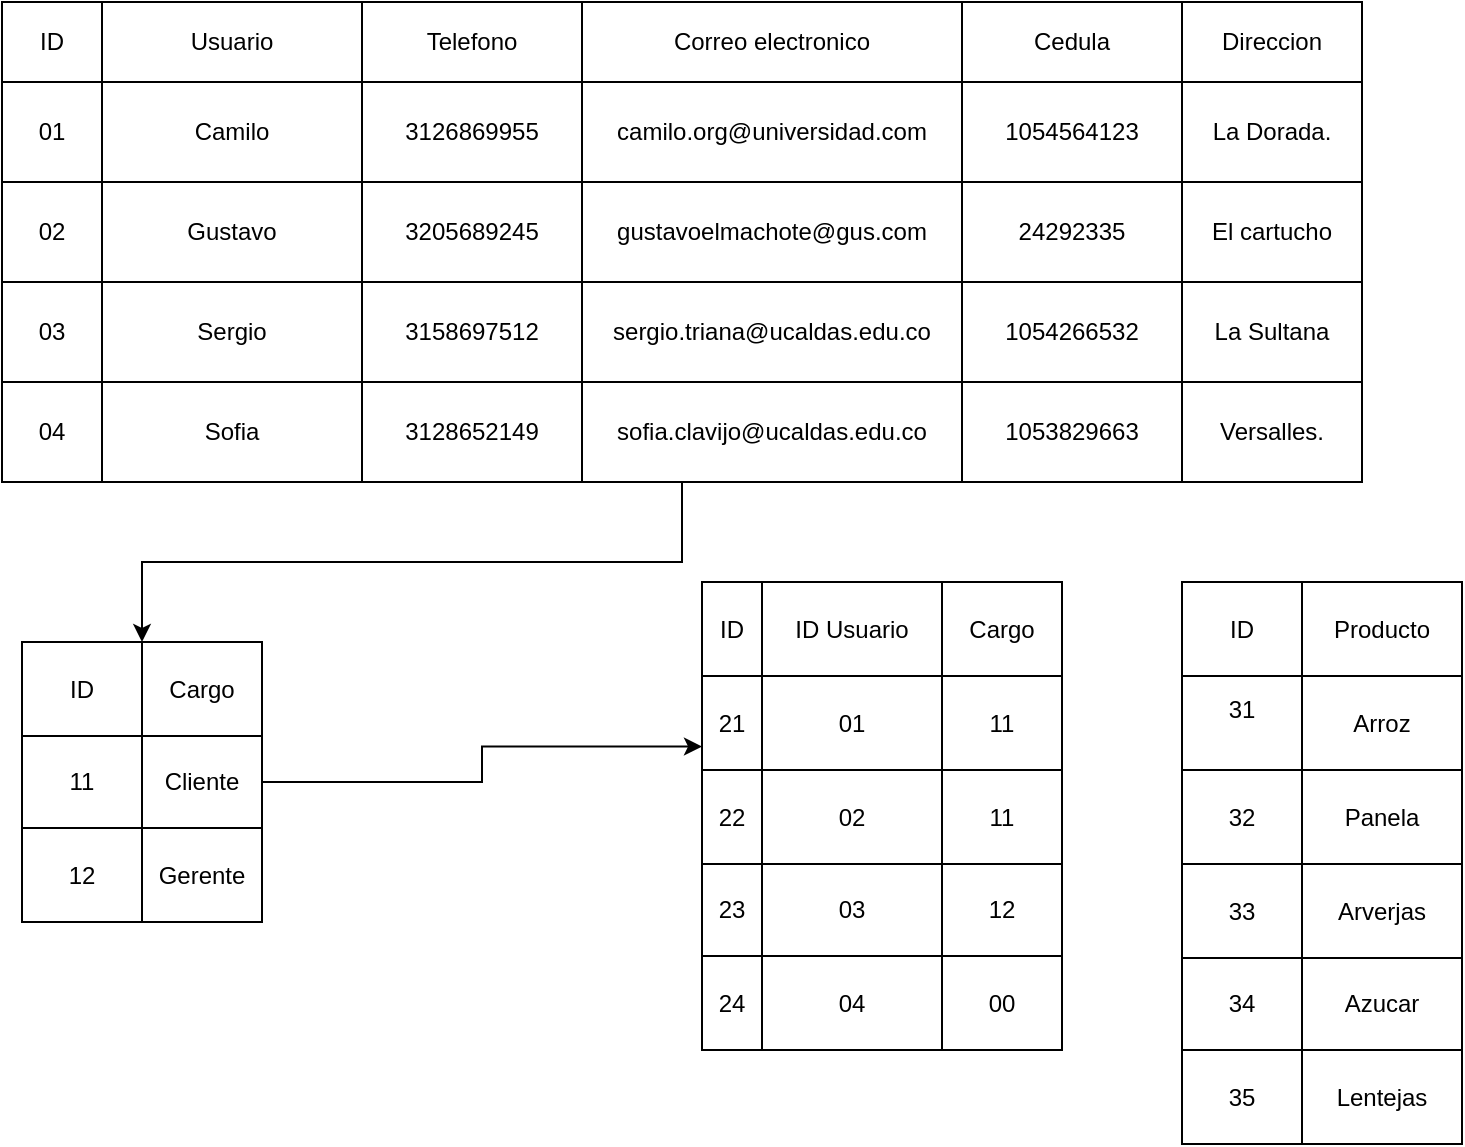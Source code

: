 <mxfile version="24.7.10">
  <diagram name="Page-1" id="NOJxVdfJjASyXwEyhoHP">
    <mxGraphModel dx="1461" dy="725" grid="1" gridSize="10" guides="1" tooltips="1" connect="1" arrows="1" fold="1" page="1" pageScale="1" pageWidth="850" pageHeight="1100" math="0" shadow="0">
      <root>
        <mxCell id="0" />
        <mxCell id="1" parent="0" />
        <mxCell id="BoHIJbJWgFmrZiPNM--F-248" value="" style="childLayout=tableLayout;recursiveResize=0;shadow=0;fillColor=none;" parent="1" vertex="1">
          <mxGeometry x="10" y="10" width="680" height="240" as="geometry" />
        </mxCell>
        <mxCell id="BoHIJbJWgFmrZiPNM--F-249" value="" style="shape=tableRow;horizontal=0;startSize=0;swimlaneHead=0;swimlaneBody=0;top=0;left=0;bottom=0;right=0;dropTarget=0;collapsible=0;recursiveResize=0;expand=0;fontStyle=0;fillColor=none;strokeColor=inherit;" parent="BoHIJbJWgFmrZiPNM--F-248" vertex="1">
          <mxGeometry width="680" height="40" as="geometry" />
        </mxCell>
        <mxCell id="BoHIJbJWgFmrZiPNM--F-269" value="ID" style="connectable=0;recursiveResize=0;strokeColor=inherit;fillColor=none;align=center;whiteSpace=wrap;html=1;" parent="BoHIJbJWgFmrZiPNM--F-249" vertex="1">
          <mxGeometry width="50" height="40" as="geometry">
            <mxRectangle width="50" height="40" as="alternateBounds" />
          </mxGeometry>
        </mxCell>
        <mxCell id="BoHIJbJWgFmrZiPNM--F-265" value="Usuario" style="connectable=0;recursiveResize=0;strokeColor=inherit;fillColor=none;align=center;whiteSpace=wrap;html=1;" parent="BoHIJbJWgFmrZiPNM--F-249" vertex="1">
          <mxGeometry x="50" width="130" height="40" as="geometry">
            <mxRectangle width="130" height="40" as="alternateBounds" />
          </mxGeometry>
        </mxCell>
        <mxCell id="BoHIJbJWgFmrZiPNM--F-250" value="Telefono" style="connectable=0;recursiveResize=0;strokeColor=inherit;fillColor=none;align=center;whiteSpace=wrap;html=1;" parent="BoHIJbJWgFmrZiPNM--F-249" vertex="1">
          <mxGeometry x="180" width="110" height="40" as="geometry">
            <mxRectangle width="110" height="40" as="alternateBounds" />
          </mxGeometry>
        </mxCell>
        <mxCell id="BoHIJbJWgFmrZiPNM--F-251" value="Correo electronico" style="connectable=0;recursiveResize=0;strokeColor=inherit;fillColor=none;align=center;whiteSpace=wrap;html=1;" parent="BoHIJbJWgFmrZiPNM--F-249" vertex="1">
          <mxGeometry x="290" width="190" height="40" as="geometry">
            <mxRectangle width="190" height="40" as="alternateBounds" />
          </mxGeometry>
        </mxCell>
        <mxCell id="BoHIJbJWgFmrZiPNM--F-279" value="Cedula" style="connectable=0;recursiveResize=0;strokeColor=inherit;fillColor=none;align=center;whiteSpace=wrap;html=1;" parent="BoHIJbJWgFmrZiPNM--F-249" vertex="1">
          <mxGeometry x="480" width="110" height="40" as="geometry">
            <mxRectangle width="110" height="40" as="alternateBounds" />
          </mxGeometry>
        </mxCell>
        <mxCell id="BoHIJbJWgFmrZiPNM--F-252" value="Direccion" style="connectable=0;recursiveResize=0;strokeColor=inherit;fillColor=none;align=center;whiteSpace=wrap;html=1;" parent="BoHIJbJWgFmrZiPNM--F-249" vertex="1">
          <mxGeometry x="590" width="90" height="40" as="geometry">
            <mxRectangle width="90" height="40" as="alternateBounds" />
          </mxGeometry>
        </mxCell>
        <mxCell id="BoHIJbJWgFmrZiPNM--F-253" style="shape=tableRow;horizontal=0;startSize=0;swimlaneHead=0;swimlaneBody=0;top=0;left=0;bottom=0;right=0;dropTarget=0;collapsible=0;recursiveResize=0;expand=0;fontStyle=0;fillColor=none;strokeColor=inherit;" parent="BoHIJbJWgFmrZiPNM--F-248" vertex="1">
          <mxGeometry y="40" width="680" height="50" as="geometry" />
        </mxCell>
        <mxCell id="BoHIJbJWgFmrZiPNM--F-270" value="01" style="connectable=0;recursiveResize=0;strokeColor=inherit;fillColor=none;align=center;whiteSpace=wrap;html=1;" parent="BoHIJbJWgFmrZiPNM--F-253" vertex="1">
          <mxGeometry width="50" height="50" as="geometry">
            <mxRectangle width="50" height="50" as="alternateBounds" />
          </mxGeometry>
        </mxCell>
        <mxCell id="BoHIJbJWgFmrZiPNM--F-266" value="Camilo" style="connectable=0;recursiveResize=0;strokeColor=inherit;fillColor=none;align=center;whiteSpace=wrap;html=1;" parent="BoHIJbJWgFmrZiPNM--F-253" vertex="1">
          <mxGeometry x="50" width="130" height="50" as="geometry">
            <mxRectangle width="130" height="50" as="alternateBounds" />
          </mxGeometry>
        </mxCell>
        <mxCell id="BoHIJbJWgFmrZiPNM--F-254" value="3126869955" style="connectable=0;recursiveResize=0;strokeColor=inherit;fillColor=none;align=center;whiteSpace=wrap;html=1;" parent="BoHIJbJWgFmrZiPNM--F-253" vertex="1">
          <mxGeometry x="180" width="110" height="50" as="geometry">
            <mxRectangle width="110" height="50" as="alternateBounds" />
          </mxGeometry>
        </mxCell>
        <mxCell id="BoHIJbJWgFmrZiPNM--F-255" value="camilo.org@universidad.com" style="connectable=0;recursiveResize=0;strokeColor=inherit;fillColor=none;align=center;whiteSpace=wrap;html=1;" parent="BoHIJbJWgFmrZiPNM--F-253" vertex="1">
          <mxGeometry x="290" width="190" height="50" as="geometry">
            <mxRectangle width="190" height="50" as="alternateBounds" />
          </mxGeometry>
        </mxCell>
        <mxCell id="BoHIJbJWgFmrZiPNM--F-280" value="1054564123" style="connectable=0;recursiveResize=0;strokeColor=inherit;fillColor=none;align=center;whiteSpace=wrap;html=1;" parent="BoHIJbJWgFmrZiPNM--F-253" vertex="1">
          <mxGeometry x="480" width="110" height="50" as="geometry">
            <mxRectangle width="110" height="50" as="alternateBounds" />
          </mxGeometry>
        </mxCell>
        <mxCell id="BoHIJbJWgFmrZiPNM--F-256" value="La Dorada." style="connectable=0;recursiveResize=0;strokeColor=inherit;fillColor=none;align=center;whiteSpace=wrap;html=1;" parent="BoHIJbJWgFmrZiPNM--F-253" vertex="1">
          <mxGeometry x="590" width="90" height="50" as="geometry">
            <mxRectangle width="90" height="50" as="alternateBounds" />
          </mxGeometry>
        </mxCell>
        <mxCell id="BoHIJbJWgFmrZiPNM--F-273" style="shape=tableRow;horizontal=0;startSize=0;swimlaneHead=0;swimlaneBody=0;top=0;left=0;bottom=0;right=0;dropTarget=0;collapsible=0;recursiveResize=0;expand=0;fontStyle=0;fillColor=none;strokeColor=inherit;" parent="BoHIJbJWgFmrZiPNM--F-248" vertex="1">
          <mxGeometry y="90" width="680" height="50" as="geometry" />
        </mxCell>
        <mxCell id="BoHIJbJWgFmrZiPNM--F-274" value="02" style="connectable=0;recursiveResize=0;strokeColor=inherit;fillColor=none;align=center;whiteSpace=wrap;html=1;" parent="BoHIJbJWgFmrZiPNM--F-273" vertex="1">
          <mxGeometry width="50" height="50" as="geometry">
            <mxRectangle width="50" height="50" as="alternateBounds" />
          </mxGeometry>
        </mxCell>
        <mxCell id="BoHIJbJWgFmrZiPNM--F-275" value="Gustavo" style="connectable=0;recursiveResize=0;strokeColor=inherit;fillColor=none;align=center;whiteSpace=wrap;html=1;" parent="BoHIJbJWgFmrZiPNM--F-273" vertex="1">
          <mxGeometry x="50" width="130" height="50" as="geometry">
            <mxRectangle width="130" height="50" as="alternateBounds" />
          </mxGeometry>
        </mxCell>
        <mxCell id="BoHIJbJWgFmrZiPNM--F-276" value="3205689245" style="connectable=0;recursiveResize=0;strokeColor=inherit;fillColor=none;align=center;whiteSpace=wrap;html=1;" parent="BoHIJbJWgFmrZiPNM--F-273" vertex="1">
          <mxGeometry x="180" width="110" height="50" as="geometry">
            <mxRectangle width="110" height="50" as="alternateBounds" />
          </mxGeometry>
        </mxCell>
        <mxCell id="BoHIJbJWgFmrZiPNM--F-277" value="gustavoelmachote@gus.com" style="connectable=0;recursiveResize=0;strokeColor=inherit;fillColor=none;align=center;whiteSpace=wrap;html=1;" parent="BoHIJbJWgFmrZiPNM--F-273" vertex="1">
          <mxGeometry x="290" width="190" height="50" as="geometry">
            <mxRectangle width="190" height="50" as="alternateBounds" />
          </mxGeometry>
        </mxCell>
        <mxCell id="BoHIJbJWgFmrZiPNM--F-281" value="24292335" style="connectable=0;recursiveResize=0;strokeColor=inherit;fillColor=none;align=center;whiteSpace=wrap;html=1;" parent="BoHIJbJWgFmrZiPNM--F-273" vertex="1">
          <mxGeometry x="480" width="110" height="50" as="geometry">
            <mxRectangle width="110" height="50" as="alternateBounds" />
          </mxGeometry>
        </mxCell>
        <mxCell id="BoHIJbJWgFmrZiPNM--F-278" value="El cartucho" style="connectable=0;recursiveResize=0;strokeColor=inherit;fillColor=none;align=center;whiteSpace=wrap;html=1;" parent="BoHIJbJWgFmrZiPNM--F-273" vertex="1">
          <mxGeometry x="590" width="90" height="50" as="geometry">
            <mxRectangle width="90" height="50" as="alternateBounds" />
          </mxGeometry>
        </mxCell>
        <mxCell id="BoHIJbJWgFmrZiPNM--F-257" style="shape=tableRow;horizontal=0;startSize=0;swimlaneHead=0;swimlaneBody=0;top=0;left=0;bottom=0;right=0;dropTarget=0;collapsible=0;recursiveResize=0;expand=0;fontStyle=0;fillColor=none;strokeColor=inherit;" parent="BoHIJbJWgFmrZiPNM--F-248" vertex="1">
          <mxGeometry y="140" width="680" height="50" as="geometry" />
        </mxCell>
        <mxCell id="BoHIJbJWgFmrZiPNM--F-271" value="03" style="connectable=0;recursiveResize=0;strokeColor=inherit;fillColor=none;align=center;whiteSpace=wrap;html=1;" parent="BoHIJbJWgFmrZiPNM--F-257" vertex="1">
          <mxGeometry width="50" height="50" as="geometry">
            <mxRectangle width="50" height="50" as="alternateBounds" />
          </mxGeometry>
        </mxCell>
        <mxCell id="BoHIJbJWgFmrZiPNM--F-267" value="Sergio" style="connectable=0;recursiveResize=0;strokeColor=inherit;fillColor=none;align=center;whiteSpace=wrap;html=1;" parent="BoHIJbJWgFmrZiPNM--F-257" vertex="1">
          <mxGeometry x="50" width="130" height="50" as="geometry">
            <mxRectangle width="130" height="50" as="alternateBounds" />
          </mxGeometry>
        </mxCell>
        <mxCell id="BoHIJbJWgFmrZiPNM--F-258" value="3158697512" style="connectable=0;recursiveResize=0;strokeColor=inherit;fillColor=none;align=center;whiteSpace=wrap;html=1;" parent="BoHIJbJWgFmrZiPNM--F-257" vertex="1">
          <mxGeometry x="180" width="110" height="50" as="geometry">
            <mxRectangle width="110" height="50" as="alternateBounds" />
          </mxGeometry>
        </mxCell>
        <mxCell id="BoHIJbJWgFmrZiPNM--F-259" value="sergio.triana@ucaldas.edu.co" style="connectable=0;recursiveResize=0;strokeColor=inherit;fillColor=none;align=center;whiteSpace=wrap;html=1;" parent="BoHIJbJWgFmrZiPNM--F-257" vertex="1">
          <mxGeometry x="290" width="190" height="50" as="geometry">
            <mxRectangle width="190" height="50" as="alternateBounds" />
          </mxGeometry>
        </mxCell>
        <mxCell id="BoHIJbJWgFmrZiPNM--F-282" value="1054266532" style="connectable=0;recursiveResize=0;strokeColor=inherit;fillColor=none;align=center;whiteSpace=wrap;html=1;" parent="BoHIJbJWgFmrZiPNM--F-257" vertex="1">
          <mxGeometry x="480" width="110" height="50" as="geometry">
            <mxRectangle width="110" height="50" as="alternateBounds" />
          </mxGeometry>
        </mxCell>
        <mxCell id="BoHIJbJWgFmrZiPNM--F-260" value="La Sultana" style="connectable=0;recursiveResize=0;strokeColor=inherit;fillColor=none;align=center;whiteSpace=wrap;html=1;" parent="BoHIJbJWgFmrZiPNM--F-257" vertex="1">
          <mxGeometry x="590" width="90" height="50" as="geometry">
            <mxRectangle width="90" height="50" as="alternateBounds" />
          </mxGeometry>
        </mxCell>
        <mxCell id="BoHIJbJWgFmrZiPNM--F-261" style="shape=tableRow;horizontal=0;startSize=0;swimlaneHead=0;swimlaneBody=0;top=0;left=0;bottom=0;right=0;dropTarget=0;collapsible=0;recursiveResize=0;expand=0;fontStyle=0;fillColor=none;strokeColor=inherit;" parent="BoHIJbJWgFmrZiPNM--F-248" vertex="1">
          <mxGeometry y="190" width="680" height="50" as="geometry" />
        </mxCell>
        <mxCell id="BoHIJbJWgFmrZiPNM--F-272" value="04" style="connectable=0;recursiveResize=0;strokeColor=inherit;fillColor=none;align=center;whiteSpace=wrap;html=1;" parent="BoHIJbJWgFmrZiPNM--F-261" vertex="1">
          <mxGeometry width="50" height="50" as="geometry">
            <mxRectangle width="50" height="50" as="alternateBounds" />
          </mxGeometry>
        </mxCell>
        <mxCell id="BoHIJbJWgFmrZiPNM--F-268" value="Sofia" style="connectable=0;recursiveResize=0;strokeColor=inherit;fillColor=none;align=center;whiteSpace=wrap;html=1;" parent="BoHIJbJWgFmrZiPNM--F-261" vertex="1">
          <mxGeometry x="50" width="130" height="50" as="geometry">
            <mxRectangle width="130" height="50" as="alternateBounds" />
          </mxGeometry>
        </mxCell>
        <mxCell id="BoHIJbJWgFmrZiPNM--F-262" value="3128652149" style="connectable=0;recursiveResize=0;strokeColor=inherit;fillColor=none;align=center;whiteSpace=wrap;html=1;" parent="BoHIJbJWgFmrZiPNM--F-261" vertex="1">
          <mxGeometry x="180" width="110" height="50" as="geometry">
            <mxRectangle width="110" height="50" as="alternateBounds" />
          </mxGeometry>
        </mxCell>
        <mxCell id="BoHIJbJWgFmrZiPNM--F-263" value="sofia.clavijo@ucaldas.edu.co" style="connectable=0;recursiveResize=0;strokeColor=inherit;fillColor=none;align=center;whiteSpace=wrap;html=1;" parent="BoHIJbJWgFmrZiPNM--F-261" vertex="1">
          <mxGeometry x="290" width="190" height="50" as="geometry">
            <mxRectangle width="190" height="50" as="alternateBounds" />
          </mxGeometry>
        </mxCell>
        <mxCell id="BoHIJbJWgFmrZiPNM--F-283" value="1053829663" style="connectable=0;recursiveResize=0;strokeColor=inherit;fillColor=none;align=center;whiteSpace=wrap;html=1;" parent="BoHIJbJWgFmrZiPNM--F-261" vertex="1">
          <mxGeometry x="480" width="110" height="50" as="geometry">
            <mxRectangle width="110" height="50" as="alternateBounds" />
          </mxGeometry>
        </mxCell>
        <mxCell id="BoHIJbJWgFmrZiPNM--F-264" value="Versalles." style="connectable=0;recursiveResize=0;strokeColor=inherit;fillColor=none;align=center;whiteSpace=wrap;html=1;" parent="BoHIJbJWgFmrZiPNM--F-261" vertex="1">
          <mxGeometry x="590" width="90" height="50" as="geometry">
            <mxRectangle width="90" height="50" as="alternateBounds" />
          </mxGeometry>
        </mxCell>
        <mxCell id="BoHIJbJWgFmrZiPNM--F-284" value="" style="childLayout=tableLayout;recursiveResize=0;shadow=0;fillColor=none;" parent="1" vertex="1">
          <mxGeometry x="20" y="330" width="120" height="140" as="geometry" />
        </mxCell>
        <mxCell id="BoHIJbJWgFmrZiPNM--F-285" value="" style="shape=tableRow;horizontal=0;startSize=0;swimlaneHead=0;swimlaneBody=0;top=0;left=0;bottom=0;right=0;dropTarget=0;collapsible=0;recursiveResize=0;expand=0;fontStyle=0;fillColor=none;strokeColor=inherit;" parent="BoHIJbJWgFmrZiPNM--F-284" vertex="1">
          <mxGeometry width="120" height="47" as="geometry" />
        </mxCell>
        <mxCell id="BoHIJbJWgFmrZiPNM--F-287" value="ID" style="connectable=0;recursiveResize=0;strokeColor=inherit;fillColor=none;align=center;whiteSpace=wrap;html=1;" parent="BoHIJbJWgFmrZiPNM--F-285" vertex="1">
          <mxGeometry width="60" height="47" as="geometry">
            <mxRectangle width="60" height="47" as="alternateBounds" />
          </mxGeometry>
        </mxCell>
        <mxCell id="BoHIJbJWgFmrZiPNM--F-288" value="Cargo" style="connectable=0;recursiveResize=0;strokeColor=inherit;fillColor=none;align=center;whiteSpace=wrap;html=1;" parent="BoHIJbJWgFmrZiPNM--F-285" vertex="1">
          <mxGeometry x="60" width="60" height="47" as="geometry">
            <mxRectangle width="60" height="47" as="alternateBounds" />
          </mxGeometry>
        </mxCell>
        <mxCell id="BoHIJbJWgFmrZiPNM--F-289" style="shape=tableRow;horizontal=0;startSize=0;swimlaneHead=0;swimlaneBody=0;top=0;left=0;bottom=0;right=0;dropTarget=0;collapsible=0;recursiveResize=0;expand=0;fontStyle=0;fillColor=none;strokeColor=inherit;" parent="BoHIJbJWgFmrZiPNM--F-284" vertex="1">
          <mxGeometry y="47" width="120" height="46" as="geometry" />
        </mxCell>
        <mxCell id="BoHIJbJWgFmrZiPNM--F-291" value="11" style="connectable=0;recursiveResize=0;strokeColor=inherit;fillColor=none;align=center;whiteSpace=wrap;html=1;" parent="BoHIJbJWgFmrZiPNM--F-289" vertex="1">
          <mxGeometry width="60" height="46" as="geometry">
            <mxRectangle width="60" height="46" as="alternateBounds" />
          </mxGeometry>
        </mxCell>
        <mxCell id="BoHIJbJWgFmrZiPNM--F-292" value="Cliente" style="connectable=0;recursiveResize=0;strokeColor=inherit;fillColor=none;align=center;whiteSpace=wrap;html=1;" parent="BoHIJbJWgFmrZiPNM--F-289" vertex="1">
          <mxGeometry x="60" width="60" height="46" as="geometry">
            <mxRectangle width="60" height="46" as="alternateBounds" />
          </mxGeometry>
        </mxCell>
        <mxCell id="BoHIJbJWgFmrZiPNM--F-293" style="shape=tableRow;horizontal=0;startSize=0;swimlaneHead=0;swimlaneBody=0;top=0;left=0;bottom=0;right=0;dropTarget=0;collapsible=0;recursiveResize=0;expand=0;fontStyle=0;fillColor=none;strokeColor=inherit;" parent="BoHIJbJWgFmrZiPNM--F-284" vertex="1">
          <mxGeometry y="93" width="120" height="47" as="geometry" />
        </mxCell>
        <mxCell id="BoHIJbJWgFmrZiPNM--F-295" value="12" style="connectable=0;recursiveResize=0;strokeColor=inherit;fillColor=none;align=center;whiteSpace=wrap;html=1;" parent="BoHIJbJWgFmrZiPNM--F-293" vertex="1">
          <mxGeometry width="60" height="47" as="geometry">
            <mxRectangle width="60" height="47" as="alternateBounds" />
          </mxGeometry>
        </mxCell>
        <mxCell id="BoHIJbJWgFmrZiPNM--F-296" value="Gerente" style="connectable=0;recursiveResize=0;strokeColor=inherit;fillColor=none;align=center;whiteSpace=wrap;html=1;" parent="BoHIJbJWgFmrZiPNM--F-293" vertex="1">
          <mxGeometry x="60" width="60" height="47" as="geometry">
            <mxRectangle width="60" height="47" as="alternateBounds" />
          </mxGeometry>
        </mxCell>
        <mxCell id="BoHIJbJWgFmrZiPNM--F-298" style="edgeStyle=orthogonalEdgeStyle;rounded=0;orthogonalLoop=1;jettySize=auto;html=1;entryX=0.5;entryY=0;entryDx=0;entryDy=0;" parent="1" source="BoHIJbJWgFmrZiPNM--F-261" target="BoHIJbJWgFmrZiPNM--F-285" edge="1">
          <mxGeometry relative="1" as="geometry" />
        </mxCell>
        <mxCell id="BoHIJbJWgFmrZiPNM--F-299" value="" style="childLayout=tableLayout;recursiveResize=0;shadow=0;fillColor=none;" parent="1" vertex="1">
          <mxGeometry x="360" y="300" width="180" height="234" as="geometry" />
        </mxCell>
        <mxCell id="BoHIJbJWgFmrZiPNM--F-300" value="" style="shape=tableRow;horizontal=0;startSize=0;swimlaneHead=0;swimlaneBody=0;top=0;left=0;bottom=0;right=0;dropTarget=0;collapsible=0;recursiveResize=0;expand=0;fontStyle=0;fillColor=none;strokeColor=inherit;" parent="BoHIJbJWgFmrZiPNM--F-299" vertex="1">
          <mxGeometry width="180" height="47" as="geometry" />
        </mxCell>
        <mxCell id="BoHIJbJWgFmrZiPNM--F-301" value="ID" style="connectable=0;recursiveResize=0;strokeColor=inherit;fillColor=none;align=center;whiteSpace=wrap;html=1;" parent="BoHIJbJWgFmrZiPNM--F-300" vertex="1">
          <mxGeometry width="30" height="47" as="geometry">
            <mxRectangle width="30" height="47" as="alternateBounds" />
          </mxGeometry>
        </mxCell>
        <mxCell id="BoHIJbJWgFmrZiPNM--F-302" value="ID Usuario" style="connectable=0;recursiveResize=0;strokeColor=inherit;fillColor=none;align=center;whiteSpace=wrap;html=1;" parent="BoHIJbJWgFmrZiPNM--F-300" vertex="1">
          <mxGeometry x="30" width="90" height="47" as="geometry">
            <mxRectangle width="90" height="47" as="alternateBounds" />
          </mxGeometry>
        </mxCell>
        <mxCell id="BoHIJbJWgFmrZiPNM--F-303" value="Cargo" style="connectable=0;recursiveResize=0;strokeColor=inherit;fillColor=none;align=center;whiteSpace=wrap;html=1;" parent="BoHIJbJWgFmrZiPNM--F-300" vertex="1">
          <mxGeometry x="120" width="60" height="47" as="geometry">
            <mxRectangle width="60" height="47" as="alternateBounds" />
          </mxGeometry>
        </mxCell>
        <mxCell id="BoHIJbJWgFmrZiPNM--F-316" value="" style="shape=tableRow;horizontal=0;startSize=0;swimlaneHead=0;swimlaneBody=0;top=0;left=0;bottom=0;right=0;dropTarget=0;collapsible=0;recursiveResize=0;expand=0;fontStyle=0;fillColor=none;strokeColor=inherit;" parent="BoHIJbJWgFmrZiPNM--F-299" vertex="1">
          <mxGeometry y="47" width="180" height="47" as="geometry" />
        </mxCell>
        <mxCell id="BoHIJbJWgFmrZiPNM--F-317" value="21" style="connectable=0;recursiveResize=0;strokeColor=inherit;fillColor=none;align=center;whiteSpace=wrap;html=1;" parent="BoHIJbJWgFmrZiPNM--F-316" vertex="1">
          <mxGeometry width="30" height="47" as="geometry">
            <mxRectangle width="30" height="47" as="alternateBounds" />
          </mxGeometry>
        </mxCell>
        <mxCell id="BoHIJbJWgFmrZiPNM--F-318" value="01" style="connectable=0;recursiveResize=0;strokeColor=inherit;fillColor=none;align=center;whiteSpace=wrap;html=1;" parent="BoHIJbJWgFmrZiPNM--F-316" vertex="1">
          <mxGeometry x="30" width="90" height="47" as="geometry">
            <mxRectangle width="90" height="47" as="alternateBounds" />
          </mxGeometry>
        </mxCell>
        <mxCell id="BoHIJbJWgFmrZiPNM--F-319" value="11" style="connectable=0;recursiveResize=0;strokeColor=inherit;fillColor=none;align=center;whiteSpace=wrap;html=1;" parent="BoHIJbJWgFmrZiPNM--F-316" vertex="1">
          <mxGeometry x="120" width="60" height="47" as="geometry">
            <mxRectangle width="60" height="47" as="alternateBounds" />
          </mxGeometry>
        </mxCell>
        <mxCell id="BoHIJbJWgFmrZiPNM--F-312" value="" style="shape=tableRow;horizontal=0;startSize=0;swimlaneHead=0;swimlaneBody=0;top=0;left=0;bottom=0;right=0;dropTarget=0;collapsible=0;recursiveResize=0;expand=0;fontStyle=0;fillColor=none;strokeColor=inherit;" parent="BoHIJbJWgFmrZiPNM--F-299" vertex="1">
          <mxGeometry y="94" width="180" height="47" as="geometry" />
        </mxCell>
        <mxCell id="BoHIJbJWgFmrZiPNM--F-313" value="22" style="connectable=0;recursiveResize=0;strokeColor=inherit;fillColor=none;align=center;whiteSpace=wrap;html=1;" parent="BoHIJbJWgFmrZiPNM--F-312" vertex="1">
          <mxGeometry width="30" height="47" as="geometry">
            <mxRectangle width="30" height="47" as="alternateBounds" />
          </mxGeometry>
        </mxCell>
        <mxCell id="BoHIJbJWgFmrZiPNM--F-314" value="02" style="connectable=0;recursiveResize=0;strokeColor=inherit;fillColor=none;align=center;whiteSpace=wrap;html=1;" parent="BoHIJbJWgFmrZiPNM--F-312" vertex="1">
          <mxGeometry x="30" width="90" height="47" as="geometry">
            <mxRectangle width="90" height="47" as="alternateBounds" />
          </mxGeometry>
        </mxCell>
        <mxCell id="BoHIJbJWgFmrZiPNM--F-315" value="11" style="connectable=0;recursiveResize=0;strokeColor=inherit;fillColor=none;align=center;whiteSpace=wrap;html=1;" parent="BoHIJbJWgFmrZiPNM--F-312" vertex="1">
          <mxGeometry x="120" width="60" height="47" as="geometry">
            <mxRectangle width="60" height="47" as="alternateBounds" />
          </mxGeometry>
        </mxCell>
        <mxCell id="BoHIJbJWgFmrZiPNM--F-304" style="shape=tableRow;horizontal=0;startSize=0;swimlaneHead=0;swimlaneBody=0;top=0;left=0;bottom=0;right=0;dropTarget=0;collapsible=0;recursiveResize=0;expand=0;fontStyle=0;fillColor=none;strokeColor=inherit;" parent="BoHIJbJWgFmrZiPNM--F-299" vertex="1">
          <mxGeometry y="141" width="180" height="46" as="geometry" />
        </mxCell>
        <mxCell id="BoHIJbJWgFmrZiPNM--F-305" value="23" style="connectable=0;recursiveResize=0;strokeColor=inherit;fillColor=none;align=center;whiteSpace=wrap;html=1;" parent="BoHIJbJWgFmrZiPNM--F-304" vertex="1">
          <mxGeometry width="30" height="46" as="geometry">
            <mxRectangle width="30" height="46" as="alternateBounds" />
          </mxGeometry>
        </mxCell>
        <mxCell id="BoHIJbJWgFmrZiPNM--F-306" value="03" style="connectable=0;recursiveResize=0;strokeColor=inherit;fillColor=none;align=center;whiteSpace=wrap;html=1;" parent="BoHIJbJWgFmrZiPNM--F-304" vertex="1">
          <mxGeometry x="30" width="90" height="46" as="geometry">
            <mxRectangle width="90" height="46" as="alternateBounds" />
          </mxGeometry>
        </mxCell>
        <mxCell id="BoHIJbJWgFmrZiPNM--F-307" value="12" style="connectable=0;recursiveResize=0;strokeColor=inherit;fillColor=none;align=center;whiteSpace=wrap;html=1;" parent="BoHIJbJWgFmrZiPNM--F-304" vertex="1">
          <mxGeometry x="120" width="60" height="46" as="geometry">
            <mxRectangle width="60" height="46" as="alternateBounds" />
          </mxGeometry>
        </mxCell>
        <mxCell id="BoHIJbJWgFmrZiPNM--F-308" style="shape=tableRow;horizontal=0;startSize=0;swimlaneHead=0;swimlaneBody=0;top=0;left=0;bottom=0;right=0;dropTarget=0;collapsible=0;recursiveResize=0;expand=0;fontStyle=0;fillColor=none;strokeColor=inherit;" parent="BoHIJbJWgFmrZiPNM--F-299" vertex="1">
          <mxGeometry y="187" width="180" height="47" as="geometry" />
        </mxCell>
        <mxCell id="BoHIJbJWgFmrZiPNM--F-309" value="24" style="connectable=0;recursiveResize=0;strokeColor=inherit;fillColor=none;align=center;whiteSpace=wrap;html=1;" parent="BoHIJbJWgFmrZiPNM--F-308" vertex="1">
          <mxGeometry width="30" height="47" as="geometry">
            <mxRectangle width="30" height="47" as="alternateBounds" />
          </mxGeometry>
        </mxCell>
        <mxCell id="BoHIJbJWgFmrZiPNM--F-310" value="04" style="connectable=0;recursiveResize=0;strokeColor=inherit;fillColor=none;align=center;whiteSpace=wrap;html=1;" parent="BoHIJbJWgFmrZiPNM--F-308" vertex="1">
          <mxGeometry x="30" width="90" height="47" as="geometry">
            <mxRectangle width="90" height="47" as="alternateBounds" />
          </mxGeometry>
        </mxCell>
        <mxCell id="BoHIJbJWgFmrZiPNM--F-311" value="00" style="connectable=0;recursiveResize=0;strokeColor=inherit;fillColor=none;align=center;whiteSpace=wrap;html=1;" parent="BoHIJbJWgFmrZiPNM--F-308" vertex="1">
          <mxGeometry x="120" width="60" height="47" as="geometry">
            <mxRectangle width="60" height="47" as="alternateBounds" />
          </mxGeometry>
        </mxCell>
        <mxCell id="BoHIJbJWgFmrZiPNM--F-320" style="edgeStyle=orthogonalEdgeStyle;rounded=0;orthogonalLoop=1;jettySize=auto;html=1;entryX=0;entryY=0.75;entryDx=0;entryDy=0;" parent="1" source="BoHIJbJWgFmrZiPNM--F-289" target="BoHIJbJWgFmrZiPNM--F-316" edge="1">
          <mxGeometry relative="1" as="geometry" />
        </mxCell>
        <mxCell id="LnRwnT4bVUt1G5kLlXGd-1" value="" style="childLayout=tableLayout;recursiveResize=0;shadow=0;fillColor=none;" vertex="1" parent="1">
          <mxGeometry x="600" y="300" width="140" height="281" as="geometry" />
        </mxCell>
        <mxCell id="LnRwnT4bVUt1G5kLlXGd-26" style="shape=tableRow;horizontal=0;startSize=0;swimlaneHead=0;swimlaneBody=0;top=0;left=0;bottom=0;right=0;dropTarget=0;collapsible=0;recursiveResize=0;expand=0;fontStyle=0;fillColor=none;strokeColor=inherit;" vertex="1" parent="LnRwnT4bVUt1G5kLlXGd-1">
          <mxGeometry width="140" height="47" as="geometry" />
        </mxCell>
        <mxCell id="LnRwnT4bVUt1G5kLlXGd-27" value="ID" style="connectable=0;recursiveResize=0;strokeColor=inherit;fillColor=none;align=center;whiteSpace=wrap;html=1;" vertex="1" parent="LnRwnT4bVUt1G5kLlXGd-26">
          <mxGeometry width="60" height="47" as="geometry">
            <mxRectangle width="60" height="47" as="alternateBounds" />
          </mxGeometry>
        </mxCell>
        <mxCell id="LnRwnT4bVUt1G5kLlXGd-28" value="Producto" style="connectable=0;recursiveResize=0;strokeColor=inherit;fillColor=none;align=center;whiteSpace=wrap;html=1;" vertex="1" parent="LnRwnT4bVUt1G5kLlXGd-26">
          <mxGeometry x="60" width="80" height="47" as="geometry">
            <mxRectangle width="80" height="47" as="alternateBounds" />
          </mxGeometry>
        </mxCell>
        <mxCell id="LnRwnT4bVUt1G5kLlXGd-23" style="shape=tableRow;horizontal=0;startSize=0;swimlaneHead=0;swimlaneBody=0;top=0;left=0;bottom=0;right=0;dropTarget=0;collapsible=0;recursiveResize=0;expand=0;fontStyle=0;fillColor=none;strokeColor=inherit;" vertex="1" parent="LnRwnT4bVUt1G5kLlXGd-1">
          <mxGeometry y="47" width="140" height="47" as="geometry" />
        </mxCell>
        <mxCell id="LnRwnT4bVUt1G5kLlXGd-24" value="31&lt;br&gt;&lt;div&gt;&lt;br&gt;&lt;/div&gt;" style="connectable=0;recursiveResize=0;strokeColor=inherit;fillColor=none;align=center;whiteSpace=wrap;html=1;" vertex="1" parent="LnRwnT4bVUt1G5kLlXGd-23">
          <mxGeometry width="60" height="47" as="geometry">
            <mxRectangle width="60" height="47" as="alternateBounds" />
          </mxGeometry>
        </mxCell>
        <mxCell id="LnRwnT4bVUt1G5kLlXGd-25" value="Arroz" style="connectable=0;recursiveResize=0;strokeColor=inherit;fillColor=none;align=center;whiteSpace=wrap;html=1;" vertex="1" parent="LnRwnT4bVUt1G5kLlXGd-23">
          <mxGeometry x="60" width="80" height="47" as="geometry">
            <mxRectangle width="80" height="47" as="alternateBounds" />
          </mxGeometry>
        </mxCell>
        <mxCell id="LnRwnT4bVUt1G5kLlXGd-20" style="shape=tableRow;horizontal=0;startSize=0;swimlaneHead=0;swimlaneBody=0;top=0;left=0;bottom=0;right=0;dropTarget=0;collapsible=0;recursiveResize=0;expand=0;fontStyle=0;fillColor=none;strokeColor=inherit;" vertex="1" parent="LnRwnT4bVUt1G5kLlXGd-1">
          <mxGeometry y="94" width="140" height="47" as="geometry" />
        </mxCell>
        <mxCell id="LnRwnT4bVUt1G5kLlXGd-21" value="32" style="connectable=0;recursiveResize=0;strokeColor=inherit;fillColor=none;align=center;whiteSpace=wrap;html=1;" vertex="1" parent="LnRwnT4bVUt1G5kLlXGd-20">
          <mxGeometry width="60" height="47" as="geometry">
            <mxRectangle width="60" height="47" as="alternateBounds" />
          </mxGeometry>
        </mxCell>
        <mxCell id="LnRwnT4bVUt1G5kLlXGd-22" value="Panela" style="connectable=0;recursiveResize=0;strokeColor=inherit;fillColor=none;align=center;whiteSpace=wrap;html=1;" vertex="1" parent="LnRwnT4bVUt1G5kLlXGd-20">
          <mxGeometry x="60" width="80" height="47" as="geometry">
            <mxRectangle width="80" height="47" as="alternateBounds" />
          </mxGeometry>
        </mxCell>
        <mxCell id="LnRwnT4bVUt1G5kLlXGd-2" value="" style="shape=tableRow;horizontal=0;startSize=0;swimlaneHead=0;swimlaneBody=0;top=0;left=0;bottom=0;right=0;dropTarget=0;collapsible=0;recursiveResize=0;expand=0;fontStyle=0;fillColor=none;strokeColor=inherit;" vertex="1" parent="LnRwnT4bVUt1G5kLlXGd-1">
          <mxGeometry y="141" width="140" height="47" as="geometry" />
        </mxCell>
        <mxCell id="LnRwnT4bVUt1G5kLlXGd-3" value="33" style="connectable=0;recursiveResize=0;strokeColor=inherit;fillColor=none;align=center;whiteSpace=wrap;html=1;" vertex="1" parent="LnRwnT4bVUt1G5kLlXGd-2">
          <mxGeometry width="60" height="47" as="geometry">
            <mxRectangle width="60" height="47" as="alternateBounds" />
          </mxGeometry>
        </mxCell>
        <mxCell id="LnRwnT4bVUt1G5kLlXGd-4" value="Arverjas" style="connectable=0;recursiveResize=0;strokeColor=inherit;fillColor=none;align=center;whiteSpace=wrap;html=1;" vertex="1" parent="LnRwnT4bVUt1G5kLlXGd-2">
          <mxGeometry x="60" width="80" height="47" as="geometry">
            <mxRectangle width="80" height="47" as="alternateBounds" />
          </mxGeometry>
        </mxCell>
        <mxCell id="LnRwnT4bVUt1G5kLlXGd-6" style="shape=tableRow;horizontal=0;startSize=0;swimlaneHead=0;swimlaneBody=0;top=0;left=0;bottom=0;right=0;dropTarget=0;collapsible=0;recursiveResize=0;expand=0;fontStyle=0;fillColor=none;strokeColor=inherit;" vertex="1" parent="LnRwnT4bVUt1G5kLlXGd-1">
          <mxGeometry y="188" width="140" height="46" as="geometry" />
        </mxCell>
        <mxCell id="LnRwnT4bVUt1G5kLlXGd-7" value="34" style="connectable=0;recursiveResize=0;strokeColor=inherit;fillColor=none;align=center;whiteSpace=wrap;html=1;" vertex="1" parent="LnRwnT4bVUt1G5kLlXGd-6">
          <mxGeometry width="60" height="46" as="geometry">
            <mxRectangle width="60" height="46" as="alternateBounds" />
          </mxGeometry>
        </mxCell>
        <mxCell id="LnRwnT4bVUt1G5kLlXGd-8" value="Azucar" style="connectable=0;recursiveResize=0;strokeColor=inherit;fillColor=none;align=center;whiteSpace=wrap;html=1;" vertex="1" parent="LnRwnT4bVUt1G5kLlXGd-6">
          <mxGeometry x="60" width="80" height="46" as="geometry">
            <mxRectangle width="80" height="46" as="alternateBounds" />
          </mxGeometry>
        </mxCell>
        <mxCell id="LnRwnT4bVUt1G5kLlXGd-10" style="shape=tableRow;horizontal=0;startSize=0;swimlaneHead=0;swimlaneBody=0;top=0;left=0;bottom=0;right=0;dropTarget=0;collapsible=0;recursiveResize=0;expand=0;fontStyle=0;fillColor=none;strokeColor=inherit;" vertex="1" parent="LnRwnT4bVUt1G5kLlXGd-1">
          <mxGeometry y="234" width="140" height="47" as="geometry" />
        </mxCell>
        <mxCell id="LnRwnT4bVUt1G5kLlXGd-11" value="35" style="connectable=0;recursiveResize=0;strokeColor=inherit;fillColor=none;align=center;whiteSpace=wrap;html=1;" vertex="1" parent="LnRwnT4bVUt1G5kLlXGd-10">
          <mxGeometry width="60" height="47" as="geometry">
            <mxRectangle width="60" height="47" as="alternateBounds" />
          </mxGeometry>
        </mxCell>
        <mxCell id="LnRwnT4bVUt1G5kLlXGd-12" value="Lentejas" style="connectable=0;recursiveResize=0;strokeColor=inherit;fillColor=none;align=center;whiteSpace=wrap;html=1;" vertex="1" parent="LnRwnT4bVUt1G5kLlXGd-10">
          <mxGeometry x="60" width="80" height="47" as="geometry">
            <mxRectangle width="80" height="47" as="alternateBounds" />
          </mxGeometry>
        </mxCell>
      </root>
    </mxGraphModel>
  </diagram>
</mxfile>
